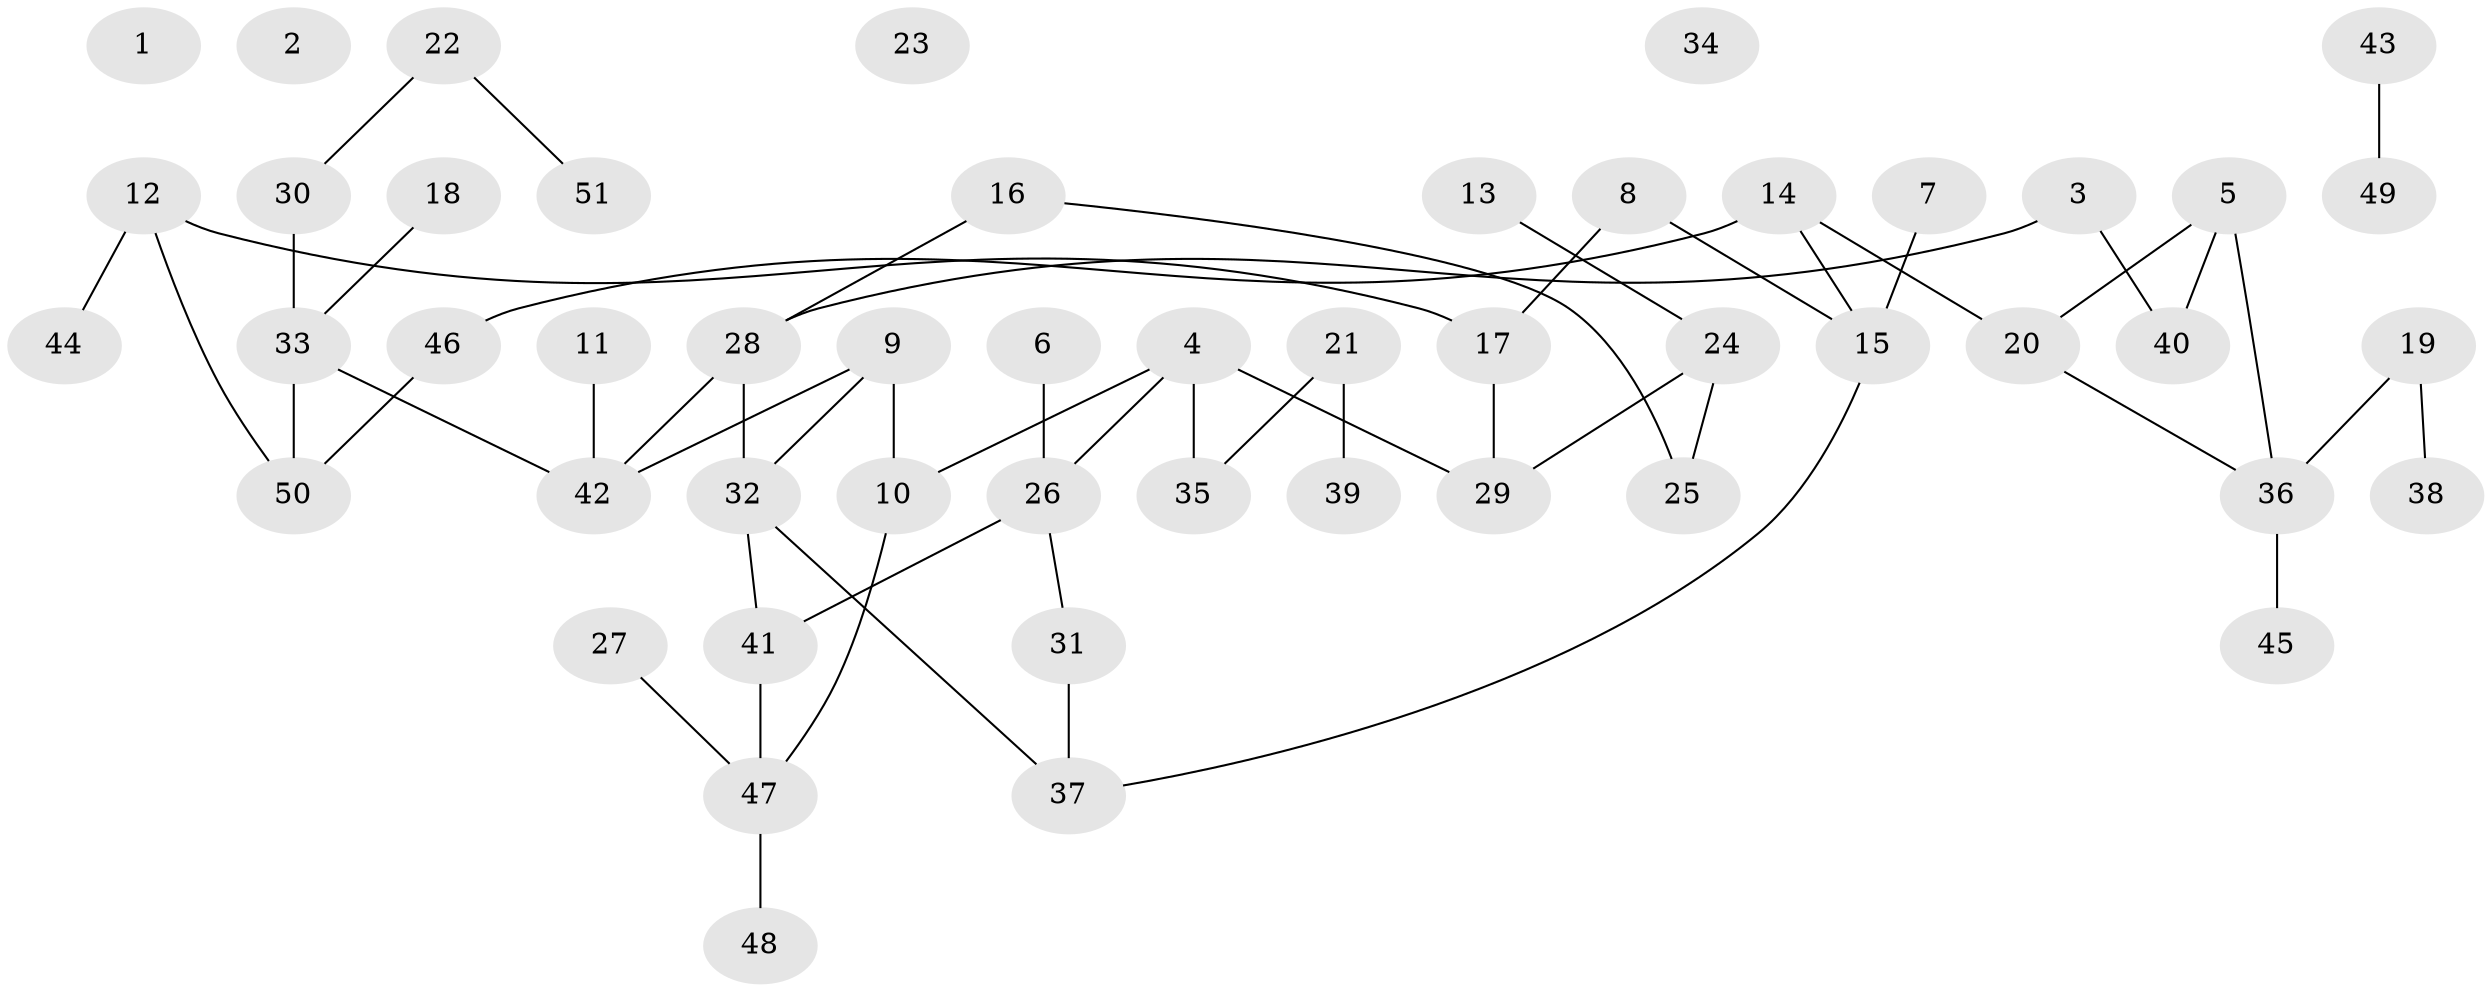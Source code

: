 // Generated by graph-tools (version 1.1) at 2025/33/03/09/25 02:33:46]
// undirected, 51 vertices, 55 edges
graph export_dot {
graph [start="1"]
  node [color=gray90,style=filled];
  1;
  2;
  3;
  4;
  5;
  6;
  7;
  8;
  9;
  10;
  11;
  12;
  13;
  14;
  15;
  16;
  17;
  18;
  19;
  20;
  21;
  22;
  23;
  24;
  25;
  26;
  27;
  28;
  29;
  30;
  31;
  32;
  33;
  34;
  35;
  36;
  37;
  38;
  39;
  40;
  41;
  42;
  43;
  44;
  45;
  46;
  47;
  48;
  49;
  50;
  51;
  3 -- 28;
  3 -- 40;
  4 -- 10;
  4 -- 26;
  4 -- 29;
  4 -- 35;
  5 -- 20;
  5 -- 36;
  5 -- 40;
  6 -- 26;
  7 -- 15;
  8 -- 15;
  8 -- 17;
  9 -- 10;
  9 -- 32;
  9 -- 42;
  10 -- 47;
  11 -- 42;
  12 -- 17;
  12 -- 44;
  12 -- 50;
  13 -- 24;
  14 -- 15;
  14 -- 20;
  14 -- 46;
  15 -- 37;
  16 -- 25;
  16 -- 28;
  17 -- 29;
  18 -- 33;
  19 -- 36;
  19 -- 38;
  20 -- 36;
  21 -- 35;
  21 -- 39;
  22 -- 30;
  22 -- 51;
  24 -- 25;
  24 -- 29;
  26 -- 31;
  26 -- 41;
  27 -- 47;
  28 -- 32;
  28 -- 42;
  30 -- 33;
  31 -- 37;
  32 -- 37;
  32 -- 41;
  33 -- 42;
  33 -- 50;
  36 -- 45;
  41 -- 47;
  43 -- 49;
  46 -- 50;
  47 -- 48;
}
